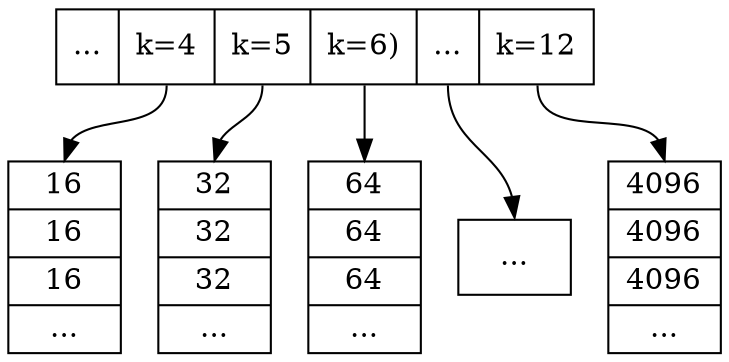 digraph before {
    node [shape=record];

    rankdir=TB;
    
    free [label="...|<s4> k=4|<s5> k=5|<s6> k=6)|<sdot>...|<s12> k=12"];
    s4s [label="{<s40> 16|<s41> 16|<s42> 16|...}"];
    s5s [label="{<s50> 32|<s51> 32|<s52> 32|...}"];
    s6s [label="{<s60> 64|<s61> 64|<s62> 64|...}"];
    s12s [label="{<s120> 4096|<s121> 4096|<s122> 4096|...}"];
    sdot_11s [label="{<sdot0>...}"];

    free:s4:s -> s4s:s40:n;
    free:s5:s -> s5s:s50:n;
    free:s6:s -> s6s:s60:n;
    free:s12:s -> s12s:s120:n;
    free:sdot:s -> sdot_11s:sdot0:n;
    
    {rank=same; s4s s5s s6s s12s sdot_11s}
}
